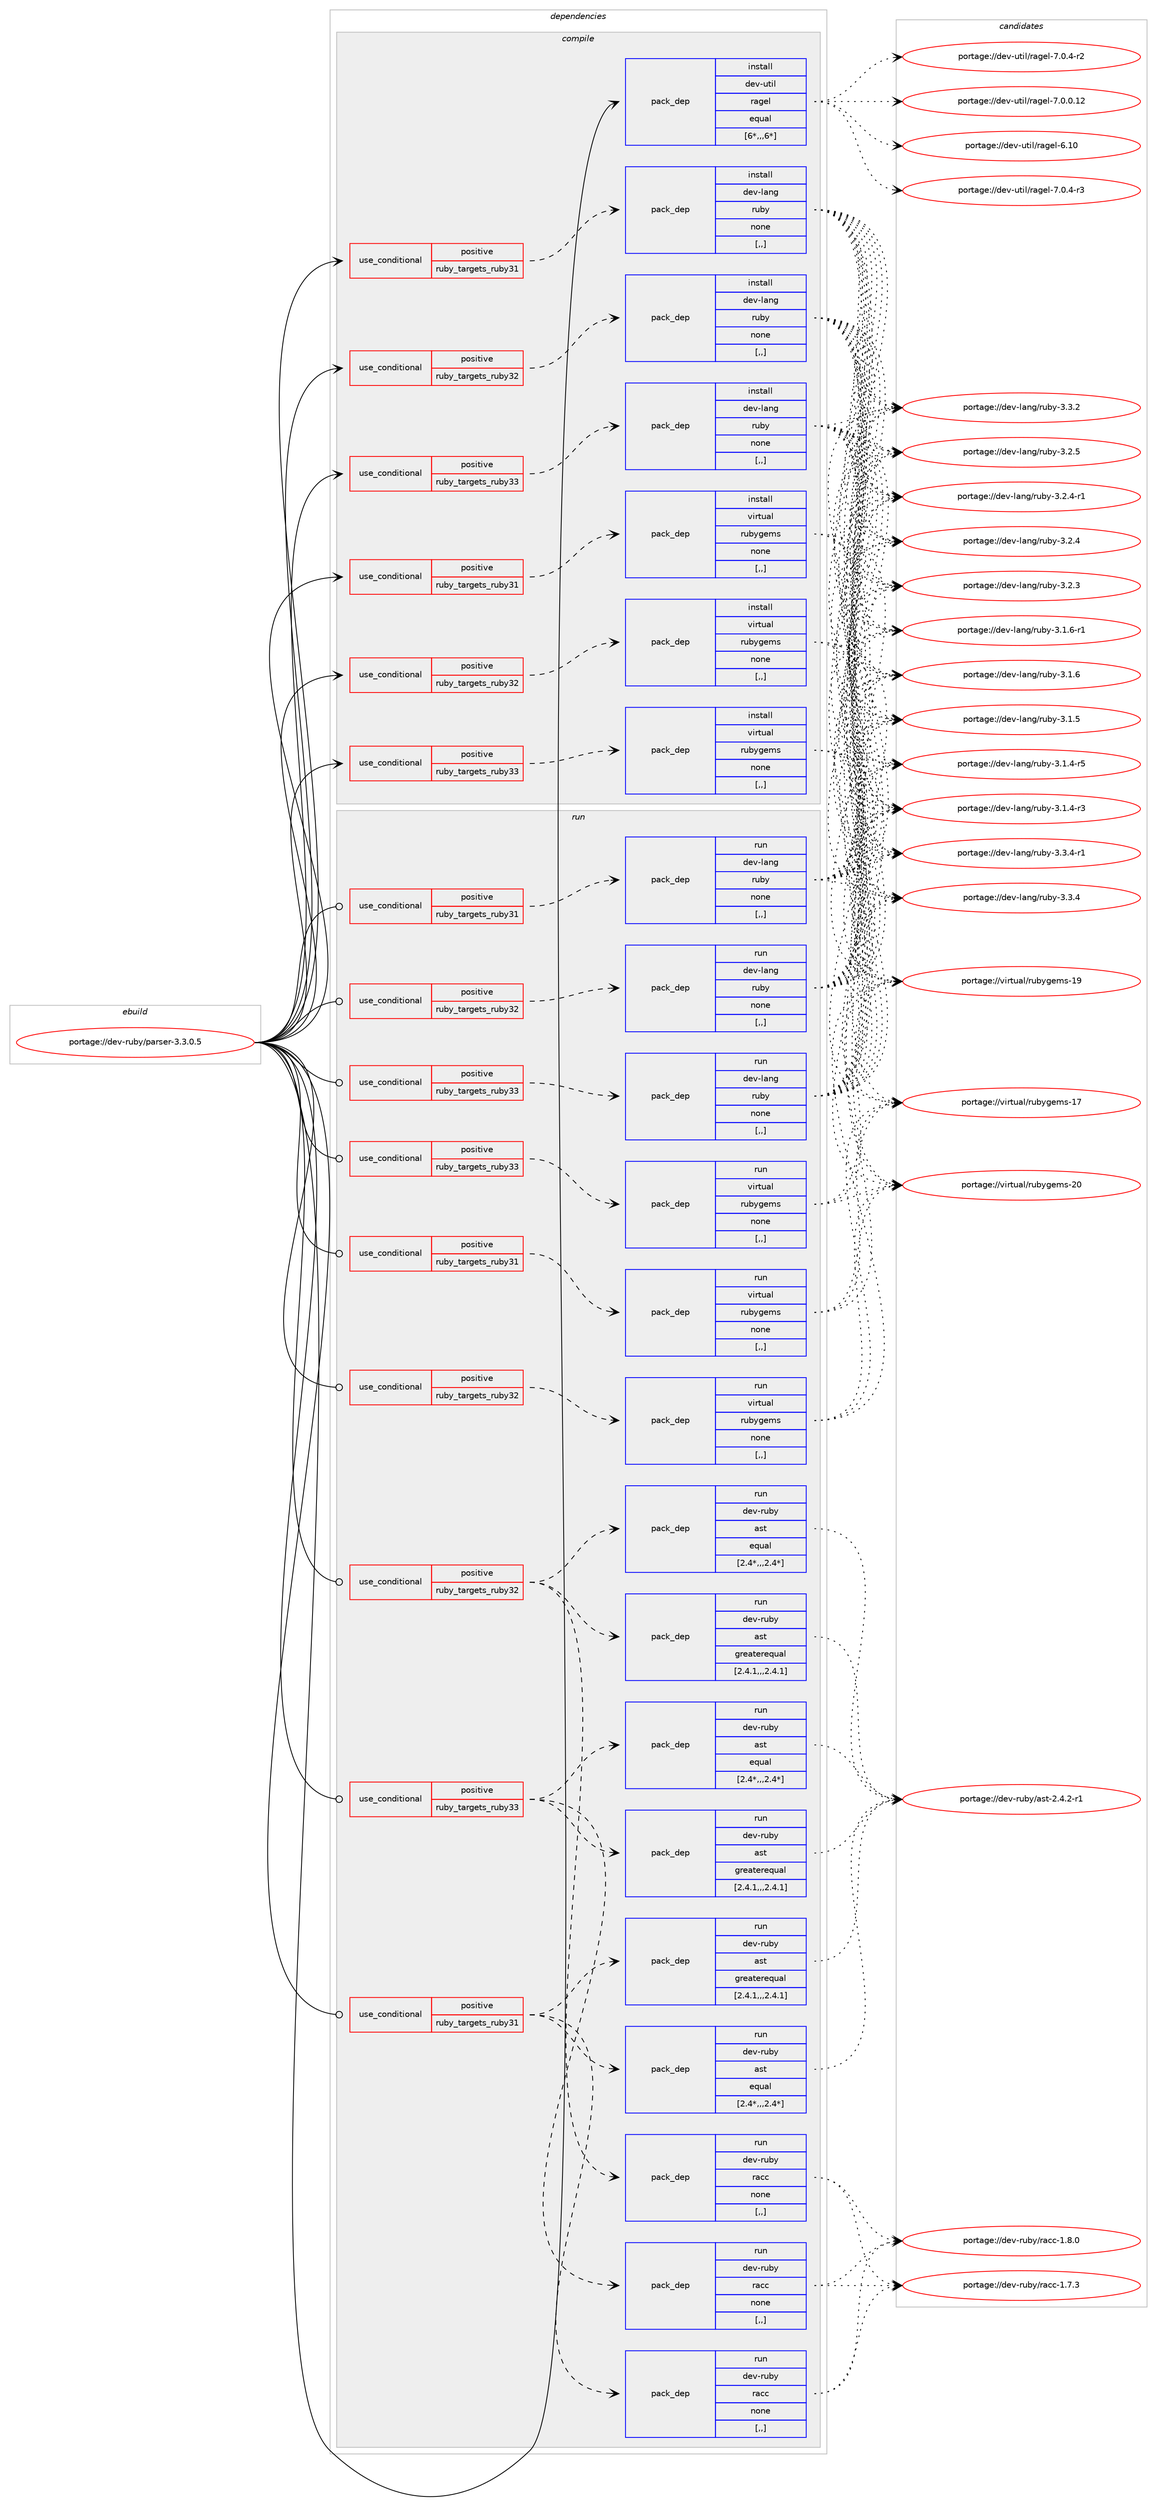 digraph prolog {

# *************
# Graph options
# *************

newrank=true;
concentrate=true;
compound=true;
graph [rankdir=LR,fontname=Helvetica,fontsize=10,ranksep=1.5];#, ranksep=2.5, nodesep=0.2];
edge  [arrowhead=vee];
node  [fontname=Helvetica,fontsize=10];

# **********
# The ebuild
# **********

subgraph cluster_leftcol {
color=gray;
label=<<i>ebuild</i>>;
id [label="portage://dev-ruby/parser-3.3.0.5", color=red, width=4, href="../dev-ruby/parser-3.3.0.5.svg"];
}

# ****************
# The dependencies
# ****************

subgraph cluster_midcol {
color=gray;
label=<<i>dependencies</i>>;
subgraph cluster_compile {
fillcolor="#eeeeee";
style=filled;
label=<<i>compile</i>>;
subgraph cond52334 {
dependency193723 [label=<<TABLE BORDER="0" CELLBORDER="1" CELLSPACING="0" CELLPADDING="4"><TR><TD ROWSPAN="3" CELLPADDING="10">use_conditional</TD></TR><TR><TD>positive</TD></TR><TR><TD>ruby_targets_ruby31</TD></TR></TABLE>>, shape=none, color=red];
subgraph pack140037 {
dependency193724 [label=<<TABLE BORDER="0" CELLBORDER="1" CELLSPACING="0" CELLPADDING="4" WIDTH="220"><TR><TD ROWSPAN="6" CELLPADDING="30">pack_dep</TD></TR><TR><TD WIDTH="110">install</TD></TR><TR><TD>dev-lang</TD></TR><TR><TD>ruby</TD></TR><TR><TD>none</TD></TR><TR><TD>[,,]</TD></TR></TABLE>>, shape=none, color=blue];
}
dependency193723:e -> dependency193724:w [weight=20,style="dashed",arrowhead="vee"];
}
id:e -> dependency193723:w [weight=20,style="solid",arrowhead="vee"];
subgraph cond52335 {
dependency193725 [label=<<TABLE BORDER="0" CELLBORDER="1" CELLSPACING="0" CELLPADDING="4"><TR><TD ROWSPAN="3" CELLPADDING="10">use_conditional</TD></TR><TR><TD>positive</TD></TR><TR><TD>ruby_targets_ruby31</TD></TR></TABLE>>, shape=none, color=red];
subgraph pack140038 {
dependency193726 [label=<<TABLE BORDER="0" CELLBORDER="1" CELLSPACING="0" CELLPADDING="4" WIDTH="220"><TR><TD ROWSPAN="6" CELLPADDING="30">pack_dep</TD></TR><TR><TD WIDTH="110">install</TD></TR><TR><TD>virtual</TD></TR><TR><TD>rubygems</TD></TR><TR><TD>none</TD></TR><TR><TD>[,,]</TD></TR></TABLE>>, shape=none, color=blue];
}
dependency193725:e -> dependency193726:w [weight=20,style="dashed",arrowhead="vee"];
}
id:e -> dependency193725:w [weight=20,style="solid",arrowhead="vee"];
subgraph cond52336 {
dependency193727 [label=<<TABLE BORDER="0" CELLBORDER="1" CELLSPACING="0" CELLPADDING="4"><TR><TD ROWSPAN="3" CELLPADDING="10">use_conditional</TD></TR><TR><TD>positive</TD></TR><TR><TD>ruby_targets_ruby32</TD></TR></TABLE>>, shape=none, color=red];
subgraph pack140039 {
dependency193728 [label=<<TABLE BORDER="0" CELLBORDER="1" CELLSPACING="0" CELLPADDING="4" WIDTH="220"><TR><TD ROWSPAN="6" CELLPADDING="30">pack_dep</TD></TR><TR><TD WIDTH="110">install</TD></TR><TR><TD>dev-lang</TD></TR><TR><TD>ruby</TD></TR><TR><TD>none</TD></TR><TR><TD>[,,]</TD></TR></TABLE>>, shape=none, color=blue];
}
dependency193727:e -> dependency193728:w [weight=20,style="dashed",arrowhead="vee"];
}
id:e -> dependency193727:w [weight=20,style="solid",arrowhead="vee"];
subgraph cond52337 {
dependency193729 [label=<<TABLE BORDER="0" CELLBORDER="1" CELLSPACING="0" CELLPADDING="4"><TR><TD ROWSPAN="3" CELLPADDING="10">use_conditional</TD></TR><TR><TD>positive</TD></TR><TR><TD>ruby_targets_ruby32</TD></TR></TABLE>>, shape=none, color=red];
subgraph pack140040 {
dependency193730 [label=<<TABLE BORDER="0" CELLBORDER="1" CELLSPACING="0" CELLPADDING="4" WIDTH="220"><TR><TD ROWSPAN="6" CELLPADDING="30">pack_dep</TD></TR><TR><TD WIDTH="110">install</TD></TR><TR><TD>virtual</TD></TR><TR><TD>rubygems</TD></TR><TR><TD>none</TD></TR><TR><TD>[,,]</TD></TR></TABLE>>, shape=none, color=blue];
}
dependency193729:e -> dependency193730:w [weight=20,style="dashed",arrowhead="vee"];
}
id:e -> dependency193729:w [weight=20,style="solid",arrowhead="vee"];
subgraph cond52338 {
dependency193731 [label=<<TABLE BORDER="0" CELLBORDER="1" CELLSPACING="0" CELLPADDING="4"><TR><TD ROWSPAN="3" CELLPADDING="10">use_conditional</TD></TR><TR><TD>positive</TD></TR><TR><TD>ruby_targets_ruby33</TD></TR></TABLE>>, shape=none, color=red];
subgraph pack140041 {
dependency193732 [label=<<TABLE BORDER="0" CELLBORDER="1" CELLSPACING="0" CELLPADDING="4" WIDTH="220"><TR><TD ROWSPAN="6" CELLPADDING="30">pack_dep</TD></TR><TR><TD WIDTH="110">install</TD></TR><TR><TD>dev-lang</TD></TR><TR><TD>ruby</TD></TR><TR><TD>none</TD></TR><TR><TD>[,,]</TD></TR></TABLE>>, shape=none, color=blue];
}
dependency193731:e -> dependency193732:w [weight=20,style="dashed",arrowhead="vee"];
}
id:e -> dependency193731:w [weight=20,style="solid",arrowhead="vee"];
subgraph cond52339 {
dependency193733 [label=<<TABLE BORDER="0" CELLBORDER="1" CELLSPACING="0" CELLPADDING="4"><TR><TD ROWSPAN="3" CELLPADDING="10">use_conditional</TD></TR><TR><TD>positive</TD></TR><TR><TD>ruby_targets_ruby33</TD></TR></TABLE>>, shape=none, color=red];
subgraph pack140042 {
dependency193734 [label=<<TABLE BORDER="0" CELLBORDER="1" CELLSPACING="0" CELLPADDING="4" WIDTH="220"><TR><TD ROWSPAN="6" CELLPADDING="30">pack_dep</TD></TR><TR><TD WIDTH="110">install</TD></TR><TR><TD>virtual</TD></TR><TR><TD>rubygems</TD></TR><TR><TD>none</TD></TR><TR><TD>[,,]</TD></TR></TABLE>>, shape=none, color=blue];
}
dependency193733:e -> dependency193734:w [weight=20,style="dashed",arrowhead="vee"];
}
id:e -> dependency193733:w [weight=20,style="solid",arrowhead="vee"];
subgraph pack140043 {
dependency193735 [label=<<TABLE BORDER="0" CELLBORDER="1" CELLSPACING="0" CELLPADDING="4" WIDTH="220"><TR><TD ROWSPAN="6" CELLPADDING="30">pack_dep</TD></TR><TR><TD WIDTH="110">install</TD></TR><TR><TD>dev-util</TD></TR><TR><TD>ragel</TD></TR><TR><TD>equal</TD></TR><TR><TD>[6*,,,6*]</TD></TR></TABLE>>, shape=none, color=blue];
}
id:e -> dependency193735:w [weight=20,style="solid",arrowhead="vee"];
}
subgraph cluster_compileandrun {
fillcolor="#eeeeee";
style=filled;
label=<<i>compile and run</i>>;
}
subgraph cluster_run {
fillcolor="#eeeeee";
style=filled;
label=<<i>run</i>>;
subgraph cond52340 {
dependency193736 [label=<<TABLE BORDER="0" CELLBORDER="1" CELLSPACING="0" CELLPADDING="4"><TR><TD ROWSPAN="3" CELLPADDING="10">use_conditional</TD></TR><TR><TD>positive</TD></TR><TR><TD>ruby_targets_ruby31</TD></TR></TABLE>>, shape=none, color=red];
subgraph pack140044 {
dependency193737 [label=<<TABLE BORDER="0" CELLBORDER="1" CELLSPACING="0" CELLPADDING="4" WIDTH="220"><TR><TD ROWSPAN="6" CELLPADDING="30">pack_dep</TD></TR><TR><TD WIDTH="110">run</TD></TR><TR><TD>dev-lang</TD></TR><TR><TD>ruby</TD></TR><TR><TD>none</TD></TR><TR><TD>[,,]</TD></TR></TABLE>>, shape=none, color=blue];
}
dependency193736:e -> dependency193737:w [weight=20,style="dashed",arrowhead="vee"];
}
id:e -> dependency193736:w [weight=20,style="solid",arrowhead="odot"];
subgraph cond52341 {
dependency193738 [label=<<TABLE BORDER="0" CELLBORDER="1" CELLSPACING="0" CELLPADDING="4"><TR><TD ROWSPAN="3" CELLPADDING="10">use_conditional</TD></TR><TR><TD>positive</TD></TR><TR><TD>ruby_targets_ruby31</TD></TR></TABLE>>, shape=none, color=red];
subgraph pack140045 {
dependency193739 [label=<<TABLE BORDER="0" CELLBORDER="1" CELLSPACING="0" CELLPADDING="4" WIDTH="220"><TR><TD ROWSPAN="6" CELLPADDING="30">pack_dep</TD></TR><TR><TD WIDTH="110">run</TD></TR><TR><TD>dev-ruby</TD></TR><TR><TD>ast</TD></TR><TR><TD>equal</TD></TR><TR><TD>[2.4*,,,2.4*]</TD></TR></TABLE>>, shape=none, color=blue];
}
dependency193738:e -> dependency193739:w [weight=20,style="dashed",arrowhead="vee"];
subgraph pack140046 {
dependency193740 [label=<<TABLE BORDER="0" CELLBORDER="1" CELLSPACING="0" CELLPADDING="4" WIDTH="220"><TR><TD ROWSPAN="6" CELLPADDING="30">pack_dep</TD></TR><TR><TD WIDTH="110">run</TD></TR><TR><TD>dev-ruby</TD></TR><TR><TD>ast</TD></TR><TR><TD>greaterequal</TD></TR><TR><TD>[2.4.1,,,2.4.1]</TD></TR></TABLE>>, shape=none, color=blue];
}
dependency193738:e -> dependency193740:w [weight=20,style="dashed",arrowhead="vee"];
subgraph pack140047 {
dependency193741 [label=<<TABLE BORDER="0" CELLBORDER="1" CELLSPACING="0" CELLPADDING="4" WIDTH="220"><TR><TD ROWSPAN="6" CELLPADDING="30">pack_dep</TD></TR><TR><TD WIDTH="110">run</TD></TR><TR><TD>dev-ruby</TD></TR><TR><TD>racc</TD></TR><TR><TD>none</TD></TR><TR><TD>[,,]</TD></TR></TABLE>>, shape=none, color=blue];
}
dependency193738:e -> dependency193741:w [weight=20,style="dashed",arrowhead="vee"];
}
id:e -> dependency193738:w [weight=20,style="solid",arrowhead="odot"];
subgraph cond52342 {
dependency193742 [label=<<TABLE BORDER="0" CELLBORDER="1" CELLSPACING="0" CELLPADDING="4"><TR><TD ROWSPAN="3" CELLPADDING="10">use_conditional</TD></TR><TR><TD>positive</TD></TR><TR><TD>ruby_targets_ruby31</TD></TR></TABLE>>, shape=none, color=red];
subgraph pack140048 {
dependency193743 [label=<<TABLE BORDER="0" CELLBORDER="1" CELLSPACING="0" CELLPADDING="4" WIDTH="220"><TR><TD ROWSPAN="6" CELLPADDING="30">pack_dep</TD></TR><TR><TD WIDTH="110">run</TD></TR><TR><TD>virtual</TD></TR><TR><TD>rubygems</TD></TR><TR><TD>none</TD></TR><TR><TD>[,,]</TD></TR></TABLE>>, shape=none, color=blue];
}
dependency193742:e -> dependency193743:w [weight=20,style="dashed",arrowhead="vee"];
}
id:e -> dependency193742:w [weight=20,style="solid",arrowhead="odot"];
subgraph cond52343 {
dependency193744 [label=<<TABLE BORDER="0" CELLBORDER="1" CELLSPACING="0" CELLPADDING="4"><TR><TD ROWSPAN="3" CELLPADDING="10">use_conditional</TD></TR><TR><TD>positive</TD></TR><TR><TD>ruby_targets_ruby32</TD></TR></TABLE>>, shape=none, color=red];
subgraph pack140049 {
dependency193745 [label=<<TABLE BORDER="0" CELLBORDER="1" CELLSPACING="0" CELLPADDING="4" WIDTH="220"><TR><TD ROWSPAN="6" CELLPADDING="30">pack_dep</TD></TR><TR><TD WIDTH="110">run</TD></TR><TR><TD>dev-lang</TD></TR><TR><TD>ruby</TD></TR><TR><TD>none</TD></TR><TR><TD>[,,]</TD></TR></TABLE>>, shape=none, color=blue];
}
dependency193744:e -> dependency193745:w [weight=20,style="dashed",arrowhead="vee"];
}
id:e -> dependency193744:w [weight=20,style="solid",arrowhead="odot"];
subgraph cond52344 {
dependency193746 [label=<<TABLE BORDER="0" CELLBORDER="1" CELLSPACING="0" CELLPADDING="4"><TR><TD ROWSPAN="3" CELLPADDING="10">use_conditional</TD></TR><TR><TD>positive</TD></TR><TR><TD>ruby_targets_ruby32</TD></TR></TABLE>>, shape=none, color=red];
subgraph pack140050 {
dependency193747 [label=<<TABLE BORDER="0" CELLBORDER="1" CELLSPACING="0" CELLPADDING="4" WIDTH="220"><TR><TD ROWSPAN="6" CELLPADDING="30">pack_dep</TD></TR><TR><TD WIDTH="110">run</TD></TR><TR><TD>dev-ruby</TD></TR><TR><TD>ast</TD></TR><TR><TD>equal</TD></TR><TR><TD>[2.4*,,,2.4*]</TD></TR></TABLE>>, shape=none, color=blue];
}
dependency193746:e -> dependency193747:w [weight=20,style="dashed",arrowhead="vee"];
subgraph pack140051 {
dependency193748 [label=<<TABLE BORDER="0" CELLBORDER="1" CELLSPACING="0" CELLPADDING="4" WIDTH="220"><TR><TD ROWSPAN="6" CELLPADDING="30">pack_dep</TD></TR><TR><TD WIDTH="110">run</TD></TR><TR><TD>dev-ruby</TD></TR><TR><TD>ast</TD></TR><TR><TD>greaterequal</TD></TR><TR><TD>[2.4.1,,,2.4.1]</TD></TR></TABLE>>, shape=none, color=blue];
}
dependency193746:e -> dependency193748:w [weight=20,style="dashed",arrowhead="vee"];
subgraph pack140052 {
dependency193749 [label=<<TABLE BORDER="0" CELLBORDER="1" CELLSPACING="0" CELLPADDING="4" WIDTH="220"><TR><TD ROWSPAN="6" CELLPADDING="30">pack_dep</TD></TR><TR><TD WIDTH="110">run</TD></TR><TR><TD>dev-ruby</TD></TR><TR><TD>racc</TD></TR><TR><TD>none</TD></TR><TR><TD>[,,]</TD></TR></TABLE>>, shape=none, color=blue];
}
dependency193746:e -> dependency193749:w [weight=20,style="dashed",arrowhead="vee"];
}
id:e -> dependency193746:w [weight=20,style="solid",arrowhead="odot"];
subgraph cond52345 {
dependency193750 [label=<<TABLE BORDER="0" CELLBORDER="1" CELLSPACING="0" CELLPADDING="4"><TR><TD ROWSPAN="3" CELLPADDING="10">use_conditional</TD></TR><TR><TD>positive</TD></TR><TR><TD>ruby_targets_ruby32</TD></TR></TABLE>>, shape=none, color=red];
subgraph pack140053 {
dependency193751 [label=<<TABLE BORDER="0" CELLBORDER="1" CELLSPACING="0" CELLPADDING="4" WIDTH="220"><TR><TD ROWSPAN="6" CELLPADDING="30">pack_dep</TD></TR><TR><TD WIDTH="110">run</TD></TR><TR><TD>virtual</TD></TR><TR><TD>rubygems</TD></TR><TR><TD>none</TD></TR><TR><TD>[,,]</TD></TR></TABLE>>, shape=none, color=blue];
}
dependency193750:e -> dependency193751:w [weight=20,style="dashed",arrowhead="vee"];
}
id:e -> dependency193750:w [weight=20,style="solid",arrowhead="odot"];
subgraph cond52346 {
dependency193752 [label=<<TABLE BORDER="0" CELLBORDER="1" CELLSPACING="0" CELLPADDING="4"><TR><TD ROWSPAN="3" CELLPADDING="10">use_conditional</TD></TR><TR><TD>positive</TD></TR><TR><TD>ruby_targets_ruby33</TD></TR></TABLE>>, shape=none, color=red];
subgraph pack140054 {
dependency193753 [label=<<TABLE BORDER="0" CELLBORDER="1" CELLSPACING="0" CELLPADDING="4" WIDTH="220"><TR><TD ROWSPAN="6" CELLPADDING="30">pack_dep</TD></TR><TR><TD WIDTH="110">run</TD></TR><TR><TD>dev-lang</TD></TR><TR><TD>ruby</TD></TR><TR><TD>none</TD></TR><TR><TD>[,,]</TD></TR></TABLE>>, shape=none, color=blue];
}
dependency193752:e -> dependency193753:w [weight=20,style="dashed",arrowhead="vee"];
}
id:e -> dependency193752:w [weight=20,style="solid",arrowhead="odot"];
subgraph cond52347 {
dependency193754 [label=<<TABLE BORDER="0" CELLBORDER="1" CELLSPACING="0" CELLPADDING="4"><TR><TD ROWSPAN="3" CELLPADDING="10">use_conditional</TD></TR><TR><TD>positive</TD></TR><TR><TD>ruby_targets_ruby33</TD></TR></TABLE>>, shape=none, color=red];
subgraph pack140055 {
dependency193755 [label=<<TABLE BORDER="0" CELLBORDER="1" CELLSPACING="0" CELLPADDING="4" WIDTH="220"><TR><TD ROWSPAN="6" CELLPADDING="30">pack_dep</TD></TR><TR><TD WIDTH="110">run</TD></TR><TR><TD>dev-ruby</TD></TR><TR><TD>ast</TD></TR><TR><TD>equal</TD></TR><TR><TD>[2.4*,,,2.4*]</TD></TR></TABLE>>, shape=none, color=blue];
}
dependency193754:e -> dependency193755:w [weight=20,style="dashed",arrowhead="vee"];
subgraph pack140056 {
dependency193756 [label=<<TABLE BORDER="0" CELLBORDER="1" CELLSPACING="0" CELLPADDING="4" WIDTH="220"><TR><TD ROWSPAN="6" CELLPADDING="30">pack_dep</TD></TR><TR><TD WIDTH="110">run</TD></TR><TR><TD>dev-ruby</TD></TR><TR><TD>ast</TD></TR><TR><TD>greaterequal</TD></TR><TR><TD>[2.4.1,,,2.4.1]</TD></TR></TABLE>>, shape=none, color=blue];
}
dependency193754:e -> dependency193756:w [weight=20,style="dashed",arrowhead="vee"];
subgraph pack140057 {
dependency193757 [label=<<TABLE BORDER="0" CELLBORDER="1" CELLSPACING="0" CELLPADDING="4" WIDTH="220"><TR><TD ROWSPAN="6" CELLPADDING="30">pack_dep</TD></TR><TR><TD WIDTH="110">run</TD></TR><TR><TD>dev-ruby</TD></TR><TR><TD>racc</TD></TR><TR><TD>none</TD></TR><TR><TD>[,,]</TD></TR></TABLE>>, shape=none, color=blue];
}
dependency193754:e -> dependency193757:w [weight=20,style="dashed",arrowhead="vee"];
}
id:e -> dependency193754:w [weight=20,style="solid",arrowhead="odot"];
subgraph cond52348 {
dependency193758 [label=<<TABLE BORDER="0" CELLBORDER="1" CELLSPACING="0" CELLPADDING="4"><TR><TD ROWSPAN="3" CELLPADDING="10">use_conditional</TD></TR><TR><TD>positive</TD></TR><TR><TD>ruby_targets_ruby33</TD></TR></TABLE>>, shape=none, color=red];
subgraph pack140058 {
dependency193759 [label=<<TABLE BORDER="0" CELLBORDER="1" CELLSPACING="0" CELLPADDING="4" WIDTH="220"><TR><TD ROWSPAN="6" CELLPADDING="30">pack_dep</TD></TR><TR><TD WIDTH="110">run</TD></TR><TR><TD>virtual</TD></TR><TR><TD>rubygems</TD></TR><TR><TD>none</TD></TR><TR><TD>[,,]</TD></TR></TABLE>>, shape=none, color=blue];
}
dependency193758:e -> dependency193759:w [weight=20,style="dashed",arrowhead="vee"];
}
id:e -> dependency193758:w [weight=20,style="solid",arrowhead="odot"];
}
}

# **************
# The candidates
# **************

subgraph cluster_choices {
rank=same;
color=gray;
label=<<i>candidates</i>>;

subgraph choice140037 {
color=black;
nodesep=1;
choice100101118451089711010347114117981214551465146524511449 [label="portage://dev-lang/ruby-3.3.4-r1", color=red, width=4,href="../dev-lang/ruby-3.3.4-r1.svg"];
choice10010111845108971101034711411798121455146514652 [label="portage://dev-lang/ruby-3.3.4", color=red, width=4,href="../dev-lang/ruby-3.3.4.svg"];
choice10010111845108971101034711411798121455146514650 [label="portage://dev-lang/ruby-3.3.2", color=red, width=4,href="../dev-lang/ruby-3.3.2.svg"];
choice10010111845108971101034711411798121455146504653 [label="portage://dev-lang/ruby-3.2.5", color=red, width=4,href="../dev-lang/ruby-3.2.5.svg"];
choice100101118451089711010347114117981214551465046524511449 [label="portage://dev-lang/ruby-3.2.4-r1", color=red, width=4,href="../dev-lang/ruby-3.2.4-r1.svg"];
choice10010111845108971101034711411798121455146504652 [label="portage://dev-lang/ruby-3.2.4", color=red, width=4,href="../dev-lang/ruby-3.2.4.svg"];
choice10010111845108971101034711411798121455146504651 [label="portage://dev-lang/ruby-3.2.3", color=red, width=4,href="../dev-lang/ruby-3.2.3.svg"];
choice100101118451089711010347114117981214551464946544511449 [label="portage://dev-lang/ruby-3.1.6-r1", color=red, width=4,href="../dev-lang/ruby-3.1.6-r1.svg"];
choice10010111845108971101034711411798121455146494654 [label="portage://dev-lang/ruby-3.1.6", color=red, width=4,href="../dev-lang/ruby-3.1.6.svg"];
choice10010111845108971101034711411798121455146494653 [label="portage://dev-lang/ruby-3.1.5", color=red, width=4,href="../dev-lang/ruby-3.1.5.svg"];
choice100101118451089711010347114117981214551464946524511453 [label="portage://dev-lang/ruby-3.1.4-r5", color=red, width=4,href="../dev-lang/ruby-3.1.4-r5.svg"];
choice100101118451089711010347114117981214551464946524511451 [label="portage://dev-lang/ruby-3.1.4-r3", color=red, width=4,href="../dev-lang/ruby-3.1.4-r3.svg"];
dependency193724:e -> choice100101118451089711010347114117981214551465146524511449:w [style=dotted,weight="100"];
dependency193724:e -> choice10010111845108971101034711411798121455146514652:w [style=dotted,weight="100"];
dependency193724:e -> choice10010111845108971101034711411798121455146514650:w [style=dotted,weight="100"];
dependency193724:e -> choice10010111845108971101034711411798121455146504653:w [style=dotted,weight="100"];
dependency193724:e -> choice100101118451089711010347114117981214551465046524511449:w [style=dotted,weight="100"];
dependency193724:e -> choice10010111845108971101034711411798121455146504652:w [style=dotted,weight="100"];
dependency193724:e -> choice10010111845108971101034711411798121455146504651:w [style=dotted,weight="100"];
dependency193724:e -> choice100101118451089711010347114117981214551464946544511449:w [style=dotted,weight="100"];
dependency193724:e -> choice10010111845108971101034711411798121455146494654:w [style=dotted,weight="100"];
dependency193724:e -> choice10010111845108971101034711411798121455146494653:w [style=dotted,weight="100"];
dependency193724:e -> choice100101118451089711010347114117981214551464946524511453:w [style=dotted,weight="100"];
dependency193724:e -> choice100101118451089711010347114117981214551464946524511451:w [style=dotted,weight="100"];
}
subgraph choice140038 {
color=black;
nodesep=1;
choice118105114116117971084711411798121103101109115455048 [label="portage://virtual/rubygems-20", color=red, width=4,href="../virtual/rubygems-20.svg"];
choice118105114116117971084711411798121103101109115454957 [label="portage://virtual/rubygems-19", color=red, width=4,href="../virtual/rubygems-19.svg"];
choice118105114116117971084711411798121103101109115454955 [label="portage://virtual/rubygems-17", color=red, width=4,href="../virtual/rubygems-17.svg"];
dependency193726:e -> choice118105114116117971084711411798121103101109115455048:w [style=dotted,weight="100"];
dependency193726:e -> choice118105114116117971084711411798121103101109115454957:w [style=dotted,weight="100"];
dependency193726:e -> choice118105114116117971084711411798121103101109115454955:w [style=dotted,weight="100"];
}
subgraph choice140039 {
color=black;
nodesep=1;
choice100101118451089711010347114117981214551465146524511449 [label="portage://dev-lang/ruby-3.3.4-r1", color=red, width=4,href="../dev-lang/ruby-3.3.4-r1.svg"];
choice10010111845108971101034711411798121455146514652 [label="portage://dev-lang/ruby-3.3.4", color=red, width=4,href="../dev-lang/ruby-3.3.4.svg"];
choice10010111845108971101034711411798121455146514650 [label="portage://dev-lang/ruby-3.3.2", color=red, width=4,href="../dev-lang/ruby-3.3.2.svg"];
choice10010111845108971101034711411798121455146504653 [label="portage://dev-lang/ruby-3.2.5", color=red, width=4,href="../dev-lang/ruby-3.2.5.svg"];
choice100101118451089711010347114117981214551465046524511449 [label="portage://dev-lang/ruby-3.2.4-r1", color=red, width=4,href="../dev-lang/ruby-3.2.4-r1.svg"];
choice10010111845108971101034711411798121455146504652 [label="portage://dev-lang/ruby-3.2.4", color=red, width=4,href="../dev-lang/ruby-3.2.4.svg"];
choice10010111845108971101034711411798121455146504651 [label="portage://dev-lang/ruby-3.2.3", color=red, width=4,href="../dev-lang/ruby-3.2.3.svg"];
choice100101118451089711010347114117981214551464946544511449 [label="portage://dev-lang/ruby-3.1.6-r1", color=red, width=4,href="../dev-lang/ruby-3.1.6-r1.svg"];
choice10010111845108971101034711411798121455146494654 [label="portage://dev-lang/ruby-3.1.6", color=red, width=4,href="../dev-lang/ruby-3.1.6.svg"];
choice10010111845108971101034711411798121455146494653 [label="portage://dev-lang/ruby-3.1.5", color=red, width=4,href="../dev-lang/ruby-3.1.5.svg"];
choice100101118451089711010347114117981214551464946524511453 [label="portage://dev-lang/ruby-3.1.4-r5", color=red, width=4,href="../dev-lang/ruby-3.1.4-r5.svg"];
choice100101118451089711010347114117981214551464946524511451 [label="portage://dev-lang/ruby-3.1.4-r3", color=red, width=4,href="../dev-lang/ruby-3.1.4-r3.svg"];
dependency193728:e -> choice100101118451089711010347114117981214551465146524511449:w [style=dotted,weight="100"];
dependency193728:e -> choice10010111845108971101034711411798121455146514652:w [style=dotted,weight="100"];
dependency193728:e -> choice10010111845108971101034711411798121455146514650:w [style=dotted,weight="100"];
dependency193728:e -> choice10010111845108971101034711411798121455146504653:w [style=dotted,weight="100"];
dependency193728:e -> choice100101118451089711010347114117981214551465046524511449:w [style=dotted,weight="100"];
dependency193728:e -> choice10010111845108971101034711411798121455146504652:w [style=dotted,weight="100"];
dependency193728:e -> choice10010111845108971101034711411798121455146504651:w [style=dotted,weight="100"];
dependency193728:e -> choice100101118451089711010347114117981214551464946544511449:w [style=dotted,weight="100"];
dependency193728:e -> choice10010111845108971101034711411798121455146494654:w [style=dotted,weight="100"];
dependency193728:e -> choice10010111845108971101034711411798121455146494653:w [style=dotted,weight="100"];
dependency193728:e -> choice100101118451089711010347114117981214551464946524511453:w [style=dotted,weight="100"];
dependency193728:e -> choice100101118451089711010347114117981214551464946524511451:w [style=dotted,weight="100"];
}
subgraph choice140040 {
color=black;
nodesep=1;
choice118105114116117971084711411798121103101109115455048 [label="portage://virtual/rubygems-20", color=red, width=4,href="../virtual/rubygems-20.svg"];
choice118105114116117971084711411798121103101109115454957 [label="portage://virtual/rubygems-19", color=red, width=4,href="../virtual/rubygems-19.svg"];
choice118105114116117971084711411798121103101109115454955 [label="portage://virtual/rubygems-17", color=red, width=4,href="../virtual/rubygems-17.svg"];
dependency193730:e -> choice118105114116117971084711411798121103101109115455048:w [style=dotted,weight="100"];
dependency193730:e -> choice118105114116117971084711411798121103101109115454957:w [style=dotted,weight="100"];
dependency193730:e -> choice118105114116117971084711411798121103101109115454955:w [style=dotted,weight="100"];
}
subgraph choice140041 {
color=black;
nodesep=1;
choice100101118451089711010347114117981214551465146524511449 [label="portage://dev-lang/ruby-3.3.4-r1", color=red, width=4,href="../dev-lang/ruby-3.3.4-r1.svg"];
choice10010111845108971101034711411798121455146514652 [label="portage://dev-lang/ruby-3.3.4", color=red, width=4,href="../dev-lang/ruby-3.3.4.svg"];
choice10010111845108971101034711411798121455146514650 [label="portage://dev-lang/ruby-3.3.2", color=red, width=4,href="../dev-lang/ruby-3.3.2.svg"];
choice10010111845108971101034711411798121455146504653 [label="portage://dev-lang/ruby-3.2.5", color=red, width=4,href="../dev-lang/ruby-3.2.5.svg"];
choice100101118451089711010347114117981214551465046524511449 [label="portage://dev-lang/ruby-3.2.4-r1", color=red, width=4,href="../dev-lang/ruby-3.2.4-r1.svg"];
choice10010111845108971101034711411798121455146504652 [label="portage://dev-lang/ruby-3.2.4", color=red, width=4,href="../dev-lang/ruby-3.2.4.svg"];
choice10010111845108971101034711411798121455146504651 [label="portage://dev-lang/ruby-3.2.3", color=red, width=4,href="../dev-lang/ruby-3.2.3.svg"];
choice100101118451089711010347114117981214551464946544511449 [label="portage://dev-lang/ruby-3.1.6-r1", color=red, width=4,href="../dev-lang/ruby-3.1.6-r1.svg"];
choice10010111845108971101034711411798121455146494654 [label="portage://dev-lang/ruby-3.1.6", color=red, width=4,href="../dev-lang/ruby-3.1.6.svg"];
choice10010111845108971101034711411798121455146494653 [label="portage://dev-lang/ruby-3.1.5", color=red, width=4,href="../dev-lang/ruby-3.1.5.svg"];
choice100101118451089711010347114117981214551464946524511453 [label="portage://dev-lang/ruby-3.1.4-r5", color=red, width=4,href="../dev-lang/ruby-3.1.4-r5.svg"];
choice100101118451089711010347114117981214551464946524511451 [label="portage://dev-lang/ruby-3.1.4-r3", color=red, width=4,href="../dev-lang/ruby-3.1.4-r3.svg"];
dependency193732:e -> choice100101118451089711010347114117981214551465146524511449:w [style=dotted,weight="100"];
dependency193732:e -> choice10010111845108971101034711411798121455146514652:w [style=dotted,weight="100"];
dependency193732:e -> choice10010111845108971101034711411798121455146514650:w [style=dotted,weight="100"];
dependency193732:e -> choice10010111845108971101034711411798121455146504653:w [style=dotted,weight="100"];
dependency193732:e -> choice100101118451089711010347114117981214551465046524511449:w [style=dotted,weight="100"];
dependency193732:e -> choice10010111845108971101034711411798121455146504652:w [style=dotted,weight="100"];
dependency193732:e -> choice10010111845108971101034711411798121455146504651:w [style=dotted,weight="100"];
dependency193732:e -> choice100101118451089711010347114117981214551464946544511449:w [style=dotted,weight="100"];
dependency193732:e -> choice10010111845108971101034711411798121455146494654:w [style=dotted,weight="100"];
dependency193732:e -> choice10010111845108971101034711411798121455146494653:w [style=dotted,weight="100"];
dependency193732:e -> choice100101118451089711010347114117981214551464946524511453:w [style=dotted,weight="100"];
dependency193732:e -> choice100101118451089711010347114117981214551464946524511451:w [style=dotted,weight="100"];
}
subgraph choice140042 {
color=black;
nodesep=1;
choice118105114116117971084711411798121103101109115455048 [label="portage://virtual/rubygems-20", color=red, width=4,href="../virtual/rubygems-20.svg"];
choice118105114116117971084711411798121103101109115454957 [label="portage://virtual/rubygems-19", color=red, width=4,href="../virtual/rubygems-19.svg"];
choice118105114116117971084711411798121103101109115454955 [label="portage://virtual/rubygems-17", color=red, width=4,href="../virtual/rubygems-17.svg"];
dependency193734:e -> choice118105114116117971084711411798121103101109115455048:w [style=dotted,weight="100"];
dependency193734:e -> choice118105114116117971084711411798121103101109115454957:w [style=dotted,weight="100"];
dependency193734:e -> choice118105114116117971084711411798121103101109115454955:w [style=dotted,weight="100"];
}
subgraph choice140043 {
color=black;
nodesep=1;
choice1001011184511711610510847114971031011084555464846524511451 [label="portage://dev-util/ragel-7.0.4-r3", color=red, width=4,href="../dev-util/ragel-7.0.4-r3.svg"];
choice1001011184511711610510847114971031011084555464846524511450 [label="portage://dev-util/ragel-7.0.4-r2", color=red, width=4,href="../dev-util/ragel-7.0.4-r2.svg"];
choice100101118451171161051084711497103101108455546484648464950 [label="portage://dev-util/ragel-7.0.0.12", color=red, width=4,href="../dev-util/ragel-7.0.0.12.svg"];
choice1001011184511711610510847114971031011084554464948 [label="portage://dev-util/ragel-6.10", color=red, width=4,href="../dev-util/ragel-6.10.svg"];
dependency193735:e -> choice1001011184511711610510847114971031011084555464846524511451:w [style=dotted,weight="100"];
dependency193735:e -> choice1001011184511711610510847114971031011084555464846524511450:w [style=dotted,weight="100"];
dependency193735:e -> choice100101118451171161051084711497103101108455546484648464950:w [style=dotted,weight="100"];
dependency193735:e -> choice1001011184511711610510847114971031011084554464948:w [style=dotted,weight="100"];
}
subgraph choice140044 {
color=black;
nodesep=1;
choice100101118451089711010347114117981214551465146524511449 [label="portage://dev-lang/ruby-3.3.4-r1", color=red, width=4,href="../dev-lang/ruby-3.3.4-r1.svg"];
choice10010111845108971101034711411798121455146514652 [label="portage://dev-lang/ruby-3.3.4", color=red, width=4,href="../dev-lang/ruby-3.3.4.svg"];
choice10010111845108971101034711411798121455146514650 [label="portage://dev-lang/ruby-3.3.2", color=red, width=4,href="../dev-lang/ruby-3.3.2.svg"];
choice10010111845108971101034711411798121455146504653 [label="portage://dev-lang/ruby-3.2.5", color=red, width=4,href="../dev-lang/ruby-3.2.5.svg"];
choice100101118451089711010347114117981214551465046524511449 [label="portage://dev-lang/ruby-3.2.4-r1", color=red, width=4,href="../dev-lang/ruby-3.2.4-r1.svg"];
choice10010111845108971101034711411798121455146504652 [label="portage://dev-lang/ruby-3.2.4", color=red, width=4,href="../dev-lang/ruby-3.2.4.svg"];
choice10010111845108971101034711411798121455146504651 [label="portage://dev-lang/ruby-3.2.3", color=red, width=4,href="../dev-lang/ruby-3.2.3.svg"];
choice100101118451089711010347114117981214551464946544511449 [label="portage://dev-lang/ruby-3.1.6-r1", color=red, width=4,href="../dev-lang/ruby-3.1.6-r1.svg"];
choice10010111845108971101034711411798121455146494654 [label="portage://dev-lang/ruby-3.1.6", color=red, width=4,href="../dev-lang/ruby-3.1.6.svg"];
choice10010111845108971101034711411798121455146494653 [label="portage://dev-lang/ruby-3.1.5", color=red, width=4,href="../dev-lang/ruby-3.1.5.svg"];
choice100101118451089711010347114117981214551464946524511453 [label="portage://dev-lang/ruby-3.1.4-r5", color=red, width=4,href="../dev-lang/ruby-3.1.4-r5.svg"];
choice100101118451089711010347114117981214551464946524511451 [label="portage://dev-lang/ruby-3.1.4-r3", color=red, width=4,href="../dev-lang/ruby-3.1.4-r3.svg"];
dependency193737:e -> choice100101118451089711010347114117981214551465146524511449:w [style=dotted,weight="100"];
dependency193737:e -> choice10010111845108971101034711411798121455146514652:w [style=dotted,weight="100"];
dependency193737:e -> choice10010111845108971101034711411798121455146514650:w [style=dotted,weight="100"];
dependency193737:e -> choice10010111845108971101034711411798121455146504653:w [style=dotted,weight="100"];
dependency193737:e -> choice100101118451089711010347114117981214551465046524511449:w [style=dotted,weight="100"];
dependency193737:e -> choice10010111845108971101034711411798121455146504652:w [style=dotted,weight="100"];
dependency193737:e -> choice10010111845108971101034711411798121455146504651:w [style=dotted,weight="100"];
dependency193737:e -> choice100101118451089711010347114117981214551464946544511449:w [style=dotted,weight="100"];
dependency193737:e -> choice10010111845108971101034711411798121455146494654:w [style=dotted,weight="100"];
dependency193737:e -> choice10010111845108971101034711411798121455146494653:w [style=dotted,weight="100"];
dependency193737:e -> choice100101118451089711010347114117981214551464946524511453:w [style=dotted,weight="100"];
dependency193737:e -> choice100101118451089711010347114117981214551464946524511451:w [style=dotted,weight="100"];
}
subgraph choice140045 {
color=black;
nodesep=1;
choice100101118451141179812147971151164550465246504511449 [label="portage://dev-ruby/ast-2.4.2-r1", color=red, width=4,href="../dev-ruby/ast-2.4.2-r1.svg"];
dependency193739:e -> choice100101118451141179812147971151164550465246504511449:w [style=dotted,weight="100"];
}
subgraph choice140046 {
color=black;
nodesep=1;
choice100101118451141179812147971151164550465246504511449 [label="portage://dev-ruby/ast-2.4.2-r1", color=red, width=4,href="../dev-ruby/ast-2.4.2-r1.svg"];
dependency193740:e -> choice100101118451141179812147971151164550465246504511449:w [style=dotted,weight="100"];
}
subgraph choice140047 {
color=black;
nodesep=1;
choice100101118451141179812147114979999454946564648 [label="portage://dev-ruby/racc-1.8.0", color=red, width=4,href="../dev-ruby/racc-1.8.0.svg"];
choice100101118451141179812147114979999454946554651 [label="portage://dev-ruby/racc-1.7.3", color=red, width=4,href="../dev-ruby/racc-1.7.3.svg"];
dependency193741:e -> choice100101118451141179812147114979999454946564648:w [style=dotted,weight="100"];
dependency193741:e -> choice100101118451141179812147114979999454946554651:w [style=dotted,weight="100"];
}
subgraph choice140048 {
color=black;
nodesep=1;
choice118105114116117971084711411798121103101109115455048 [label="portage://virtual/rubygems-20", color=red, width=4,href="../virtual/rubygems-20.svg"];
choice118105114116117971084711411798121103101109115454957 [label="portage://virtual/rubygems-19", color=red, width=4,href="../virtual/rubygems-19.svg"];
choice118105114116117971084711411798121103101109115454955 [label="portage://virtual/rubygems-17", color=red, width=4,href="../virtual/rubygems-17.svg"];
dependency193743:e -> choice118105114116117971084711411798121103101109115455048:w [style=dotted,weight="100"];
dependency193743:e -> choice118105114116117971084711411798121103101109115454957:w [style=dotted,weight="100"];
dependency193743:e -> choice118105114116117971084711411798121103101109115454955:w [style=dotted,weight="100"];
}
subgraph choice140049 {
color=black;
nodesep=1;
choice100101118451089711010347114117981214551465146524511449 [label="portage://dev-lang/ruby-3.3.4-r1", color=red, width=4,href="../dev-lang/ruby-3.3.4-r1.svg"];
choice10010111845108971101034711411798121455146514652 [label="portage://dev-lang/ruby-3.3.4", color=red, width=4,href="../dev-lang/ruby-3.3.4.svg"];
choice10010111845108971101034711411798121455146514650 [label="portage://dev-lang/ruby-3.3.2", color=red, width=4,href="../dev-lang/ruby-3.3.2.svg"];
choice10010111845108971101034711411798121455146504653 [label="portage://dev-lang/ruby-3.2.5", color=red, width=4,href="../dev-lang/ruby-3.2.5.svg"];
choice100101118451089711010347114117981214551465046524511449 [label="portage://dev-lang/ruby-3.2.4-r1", color=red, width=4,href="../dev-lang/ruby-3.2.4-r1.svg"];
choice10010111845108971101034711411798121455146504652 [label="portage://dev-lang/ruby-3.2.4", color=red, width=4,href="../dev-lang/ruby-3.2.4.svg"];
choice10010111845108971101034711411798121455146504651 [label="portage://dev-lang/ruby-3.2.3", color=red, width=4,href="../dev-lang/ruby-3.2.3.svg"];
choice100101118451089711010347114117981214551464946544511449 [label="portage://dev-lang/ruby-3.1.6-r1", color=red, width=4,href="../dev-lang/ruby-3.1.6-r1.svg"];
choice10010111845108971101034711411798121455146494654 [label="portage://dev-lang/ruby-3.1.6", color=red, width=4,href="../dev-lang/ruby-3.1.6.svg"];
choice10010111845108971101034711411798121455146494653 [label="portage://dev-lang/ruby-3.1.5", color=red, width=4,href="../dev-lang/ruby-3.1.5.svg"];
choice100101118451089711010347114117981214551464946524511453 [label="portage://dev-lang/ruby-3.1.4-r5", color=red, width=4,href="../dev-lang/ruby-3.1.4-r5.svg"];
choice100101118451089711010347114117981214551464946524511451 [label="portage://dev-lang/ruby-3.1.4-r3", color=red, width=4,href="../dev-lang/ruby-3.1.4-r3.svg"];
dependency193745:e -> choice100101118451089711010347114117981214551465146524511449:w [style=dotted,weight="100"];
dependency193745:e -> choice10010111845108971101034711411798121455146514652:w [style=dotted,weight="100"];
dependency193745:e -> choice10010111845108971101034711411798121455146514650:w [style=dotted,weight="100"];
dependency193745:e -> choice10010111845108971101034711411798121455146504653:w [style=dotted,weight="100"];
dependency193745:e -> choice100101118451089711010347114117981214551465046524511449:w [style=dotted,weight="100"];
dependency193745:e -> choice10010111845108971101034711411798121455146504652:w [style=dotted,weight="100"];
dependency193745:e -> choice10010111845108971101034711411798121455146504651:w [style=dotted,weight="100"];
dependency193745:e -> choice100101118451089711010347114117981214551464946544511449:w [style=dotted,weight="100"];
dependency193745:e -> choice10010111845108971101034711411798121455146494654:w [style=dotted,weight="100"];
dependency193745:e -> choice10010111845108971101034711411798121455146494653:w [style=dotted,weight="100"];
dependency193745:e -> choice100101118451089711010347114117981214551464946524511453:w [style=dotted,weight="100"];
dependency193745:e -> choice100101118451089711010347114117981214551464946524511451:w [style=dotted,weight="100"];
}
subgraph choice140050 {
color=black;
nodesep=1;
choice100101118451141179812147971151164550465246504511449 [label="portage://dev-ruby/ast-2.4.2-r1", color=red, width=4,href="../dev-ruby/ast-2.4.2-r1.svg"];
dependency193747:e -> choice100101118451141179812147971151164550465246504511449:w [style=dotted,weight="100"];
}
subgraph choice140051 {
color=black;
nodesep=1;
choice100101118451141179812147971151164550465246504511449 [label="portage://dev-ruby/ast-2.4.2-r1", color=red, width=4,href="../dev-ruby/ast-2.4.2-r1.svg"];
dependency193748:e -> choice100101118451141179812147971151164550465246504511449:w [style=dotted,weight="100"];
}
subgraph choice140052 {
color=black;
nodesep=1;
choice100101118451141179812147114979999454946564648 [label="portage://dev-ruby/racc-1.8.0", color=red, width=4,href="../dev-ruby/racc-1.8.0.svg"];
choice100101118451141179812147114979999454946554651 [label="portage://dev-ruby/racc-1.7.3", color=red, width=4,href="../dev-ruby/racc-1.7.3.svg"];
dependency193749:e -> choice100101118451141179812147114979999454946564648:w [style=dotted,weight="100"];
dependency193749:e -> choice100101118451141179812147114979999454946554651:w [style=dotted,weight="100"];
}
subgraph choice140053 {
color=black;
nodesep=1;
choice118105114116117971084711411798121103101109115455048 [label="portage://virtual/rubygems-20", color=red, width=4,href="../virtual/rubygems-20.svg"];
choice118105114116117971084711411798121103101109115454957 [label="portage://virtual/rubygems-19", color=red, width=4,href="../virtual/rubygems-19.svg"];
choice118105114116117971084711411798121103101109115454955 [label="portage://virtual/rubygems-17", color=red, width=4,href="../virtual/rubygems-17.svg"];
dependency193751:e -> choice118105114116117971084711411798121103101109115455048:w [style=dotted,weight="100"];
dependency193751:e -> choice118105114116117971084711411798121103101109115454957:w [style=dotted,weight="100"];
dependency193751:e -> choice118105114116117971084711411798121103101109115454955:w [style=dotted,weight="100"];
}
subgraph choice140054 {
color=black;
nodesep=1;
choice100101118451089711010347114117981214551465146524511449 [label="portage://dev-lang/ruby-3.3.4-r1", color=red, width=4,href="../dev-lang/ruby-3.3.4-r1.svg"];
choice10010111845108971101034711411798121455146514652 [label="portage://dev-lang/ruby-3.3.4", color=red, width=4,href="../dev-lang/ruby-3.3.4.svg"];
choice10010111845108971101034711411798121455146514650 [label="portage://dev-lang/ruby-3.3.2", color=red, width=4,href="../dev-lang/ruby-3.3.2.svg"];
choice10010111845108971101034711411798121455146504653 [label="portage://dev-lang/ruby-3.2.5", color=red, width=4,href="../dev-lang/ruby-3.2.5.svg"];
choice100101118451089711010347114117981214551465046524511449 [label="portage://dev-lang/ruby-3.2.4-r1", color=red, width=4,href="../dev-lang/ruby-3.2.4-r1.svg"];
choice10010111845108971101034711411798121455146504652 [label="portage://dev-lang/ruby-3.2.4", color=red, width=4,href="../dev-lang/ruby-3.2.4.svg"];
choice10010111845108971101034711411798121455146504651 [label="portage://dev-lang/ruby-3.2.3", color=red, width=4,href="../dev-lang/ruby-3.2.3.svg"];
choice100101118451089711010347114117981214551464946544511449 [label="portage://dev-lang/ruby-3.1.6-r1", color=red, width=4,href="../dev-lang/ruby-3.1.6-r1.svg"];
choice10010111845108971101034711411798121455146494654 [label="portage://dev-lang/ruby-3.1.6", color=red, width=4,href="../dev-lang/ruby-3.1.6.svg"];
choice10010111845108971101034711411798121455146494653 [label="portage://dev-lang/ruby-3.1.5", color=red, width=4,href="../dev-lang/ruby-3.1.5.svg"];
choice100101118451089711010347114117981214551464946524511453 [label="portage://dev-lang/ruby-3.1.4-r5", color=red, width=4,href="../dev-lang/ruby-3.1.4-r5.svg"];
choice100101118451089711010347114117981214551464946524511451 [label="portage://dev-lang/ruby-3.1.4-r3", color=red, width=4,href="../dev-lang/ruby-3.1.4-r3.svg"];
dependency193753:e -> choice100101118451089711010347114117981214551465146524511449:w [style=dotted,weight="100"];
dependency193753:e -> choice10010111845108971101034711411798121455146514652:w [style=dotted,weight="100"];
dependency193753:e -> choice10010111845108971101034711411798121455146514650:w [style=dotted,weight="100"];
dependency193753:e -> choice10010111845108971101034711411798121455146504653:w [style=dotted,weight="100"];
dependency193753:e -> choice100101118451089711010347114117981214551465046524511449:w [style=dotted,weight="100"];
dependency193753:e -> choice10010111845108971101034711411798121455146504652:w [style=dotted,weight="100"];
dependency193753:e -> choice10010111845108971101034711411798121455146504651:w [style=dotted,weight="100"];
dependency193753:e -> choice100101118451089711010347114117981214551464946544511449:w [style=dotted,weight="100"];
dependency193753:e -> choice10010111845108971101034711411798121455146494654:w [style=dotted,weight="100"];
dependency193753:e -> choice10010111845108971101034711411798121455146494653:w [style=dotted,weight="100"];
dependency193753:e -> choice100101118451089711010347114117981214551464946524511453:w [style=dotted,weight="100"];
dependency193753:e -> choice100101118451089711010347114117981214551464946524511451:w [style=dotted,weight="100"];
}
subgraph choice140055 {
color=black;
nodesep=1;
choice100101118451141179812147971151164550465246504511449 [label="portage://dev-ruby/ast-2.4.2-r1", color=red, width=4,href="../dev-ruby/ast-2.4.2-r1.svg"];
dependency193755:e -> choice100101118451141179812147971151164550465246504511449:w [style=dotted,weight="100"];
}
subgraph choice140056 {
color=black;
nodesep=1;
choice100101118451141179812147971151164550465246504511449 [label="portage://dev-ruby/ast-2.4.2-r1", color=red, width=4,href="../dev-ruby/ast-2.4.2-r1.svg"];
dependency193756:e -> choice100101118451141179812147971151164550465246504511449:w [style=dotted,weight="100"];
}
subgraph choice140057 {
color=black;
nodesep=1;
choice100101118451141179812147114979999454946564648 [label="portage://dev-ruby/racc-1.8.0", color=red, width=4,href="../dev-ruby/racc-1.8.0.svg"];
choice100101118451141179812147114979999454946554651 [label="portage://dev-ruby/racc-1.7.3", color=red, width=4,href="../dev-ruby/racc-1.7.3.svg"];
dependency193757:e -> choice100101118451141179812147114979999454946564648:w [style=dotted,weight="100"];
dependency193757:e -> choice100101118451141179812147114979999454946554651:w [style=dotted,weight="100"];
}
subgraph choice140058 {
color=black;
nodesep=1;
choice118105114116117971084711411798121103101109115455048 [label="portage://virtual/rubygems-20", color=red, width=4,href="../virtual/rubygems-20.svg"];
choice118105114116117971084711411798121103101109115454957 [label="portage://virtual/rubygems-19", color=red, width=4,href="../virtual/rubygems-19.svg"];
choice118105114116117971084711411798121103101109115454955 [label="portage://virtual/rubygems-17", color=red, width=4,href="../virtual/rubygems-17.svg"];
dependency193759:e -> choice118105114116117971084711411798121103101109115455048:w [style=dotted,weight="100"];
dependency193759:e -> choice118105114116117971084711411798121103101109115454957:w [style=dotted,weight="100"];
dependency193759:e -> choice118105114116117971084711411798121103101109115454955:w [style=dotted,weight="100"];
}
}

}
